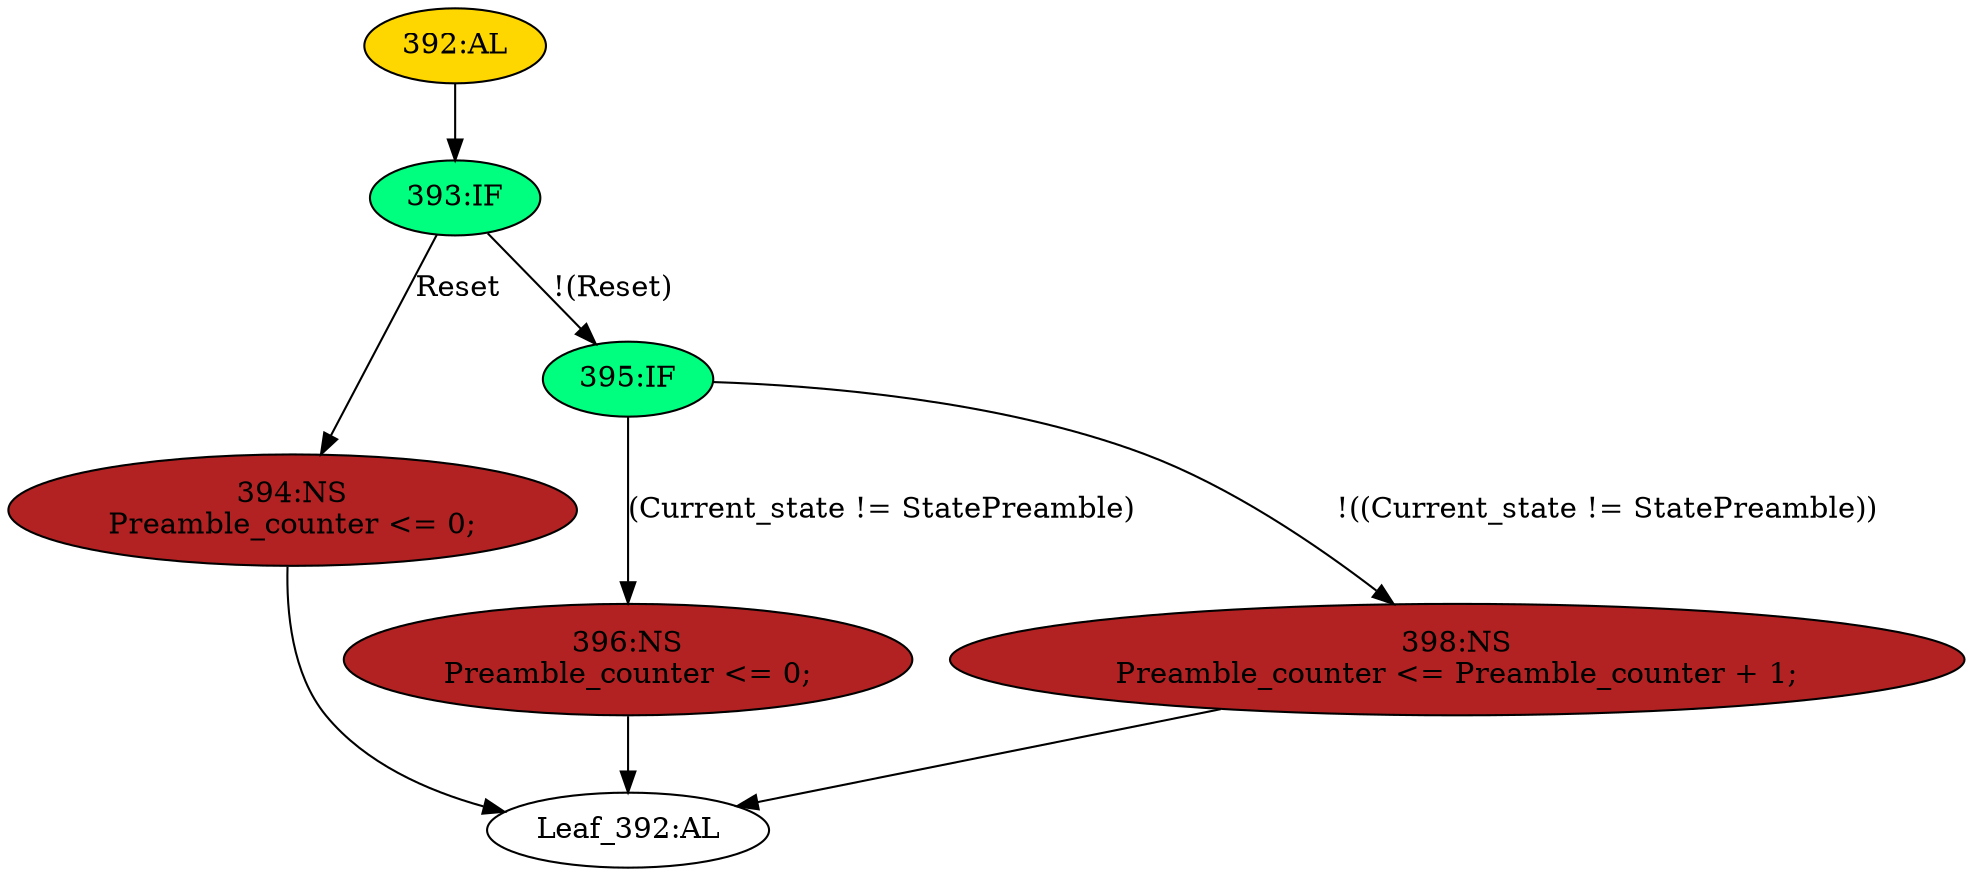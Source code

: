 strict digraph "" {
	node [label="\N"];
	"393:IF"	 [ast="<pyverilog.vparser.ast.IfStatement object at 0x7f104a572750>",
		fillcolor=springgreen,
		label="393:IF",
		statements="[]",
		style=filled,
		typ=IfStatement];
	"394:NS"	 [ast="<pyverilog.vparser.ast.NonblockingSubstitution object at 0x7f104a572cd0>",
		fillcolor=firebrick,
		label="394:NS
Preamble_counter <= 0;",
		statements="[<pyverilog.vparser.ast.NonblockingSubstitution object at 0x7f104a572cd0>]",
		style=filled,
		typ=NonblockingSubstitution];
	"393:IF" -> "394:NS"	 [cond="['Reset']",
		label=Reset,
		lineno=393];
	"395:IF"	 [ast="<pyverilog.vparser.ast.IfStatement object at 0x7f104a572790>",
		fillcolor=springgreen,
		label="395:IF",
		statements="[]",
		style=filled,
		typ=IfStatement];
	"393:IF" -> "395:IF"	 [cond="['Reset']",
		label="!(Reset)",
		lineno=393];
	"Leaf_392:AL"	 [def_var="['Preamble_counter']",
		label="Leaf_392:AL"];
	"394:NS" -> "Leaf_392:AL"	 [cond="[]",
		lineno=None];
	"392:AL"	 [ast="<pyverilog.vparser.ast.Always object at 0x7f104a572e90>",
		clk_sens=True,
		fillcolor=gold,
		label="392:AL",
		sens="['Clk', 'Reset']",
		statements="[]",
		style=filled,
		typ=Always,
		use_var="['Reset', 'Current_state', 'Preamble_counter', 'StatePreamble']"];
	"392:AL" -> "393:IF"	 [cond="[]",
		lineno=None];
	"396:NS"	 [ast="<pyverilog.vparser.ast.NonblockingSubstitution object at 0x7f104a572a10>",
		fillcolor=firebrick,
		label="396:NS
Preamble_counter <= 0;",
		statements="[<pyverilog.vparser.ast.NonblockingSubstitution object at 0x7f104a572a10>]",
		style=filled,
		typ=NonblockingSubstitution];
	"396:NS" -> "Leaf_392:AL"	 [cond="[]",
		lineno=None];
	"395:IF" -> "396:NS"	 [cond="['Current_state', 'StatePreamble']",
		label="(Current_state != StatePreamble)",
		lineno=395];
	"398:NS"	 [ast="<pyverilog.vparser.ast.NonblockingSubstitution object at 0x7f104a5727d0>",
		fillcolor=firebrick,
		label="398:NS
Preamble_counter <= Preamble_counter + 1;",
		statements="[<pyverilog.vparser.ast.NonblockingSubstitution object at 0x7f104a5727d0>]",
		style=filled,
		typ=NonblockingSubstitution];
	"395:IF" -> "398:NS"	 [cond="['Current_state', 'StatePreamble']",
		label="!((Current_state != StatePreamble))",
		lineno=395];
	"398:NS" -> "Leaf_392:AL"	 [cond="[]",
		lineno=None];
}
